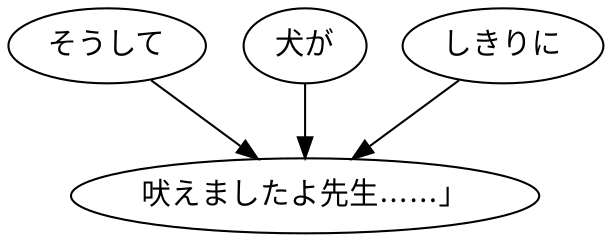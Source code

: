 digraph graph8088 {
	node0 [label="そうして"];
	node1 [label="犬が"];
	node2 [label="しきりに"];
	node3 [label="吠えましたよ先生……」"];
	node0 -> node3;
	node1 -> node3;
	node2 -> node3;
}
